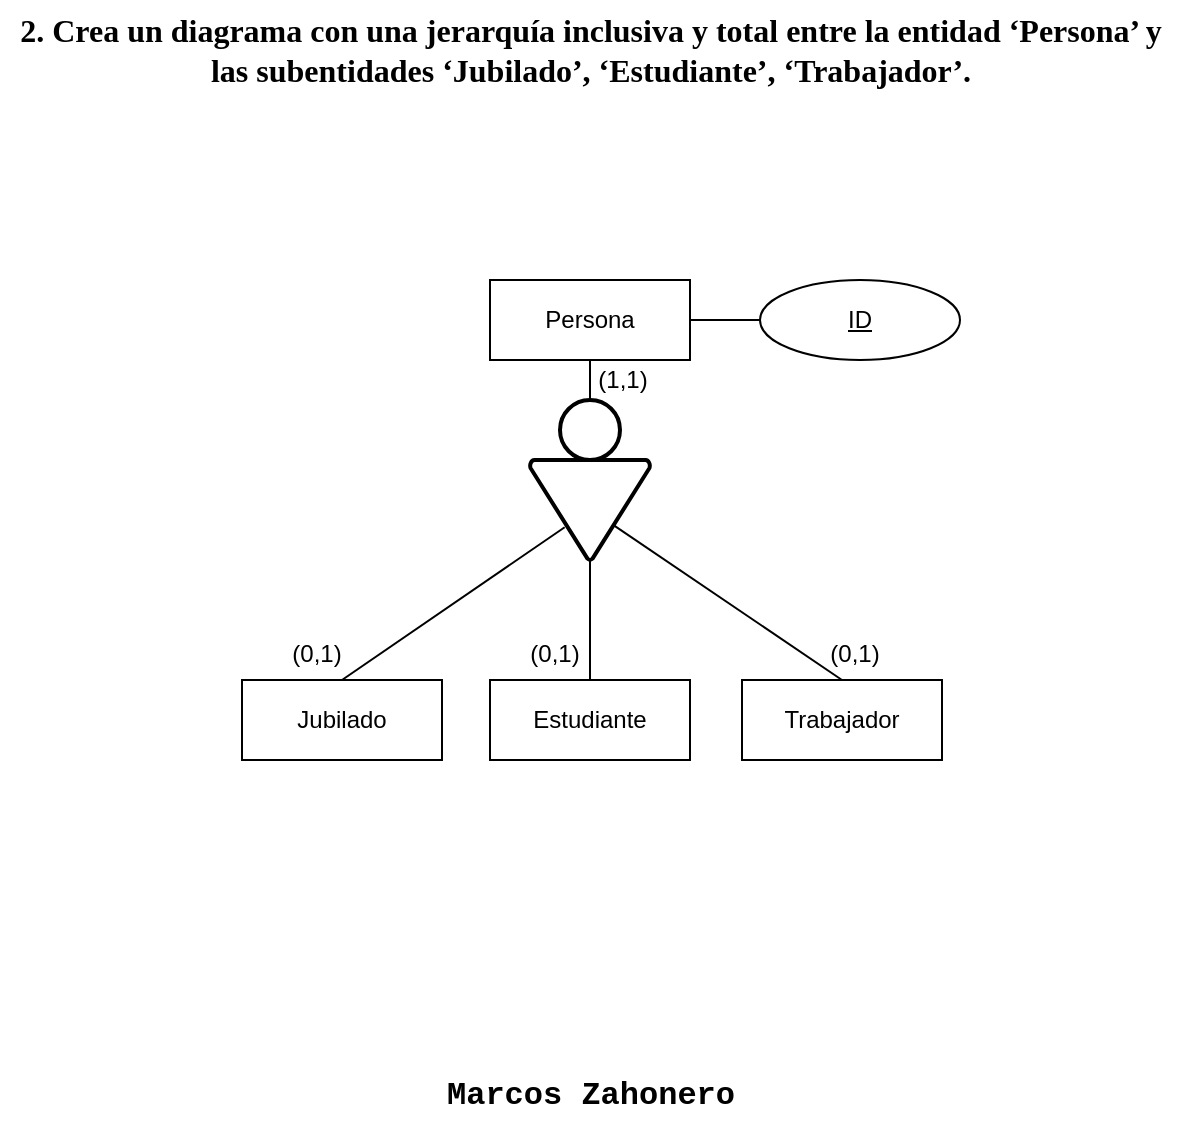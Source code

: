 <mxfile version="22.1.3" type="github" pages="8">
  <diagram name="Ejercicio 2" id="s6UP3YSVPayXmiM5UkvV">
    <mxGraphModel dx="1449" dy="758" grid="1" gridSize="10" guides="1" tooltips="1" connect="1" arrows="1" fold="1" page="1" pageScale="1" pageWidth="827" pageHeight="583" math="0" shadow="0">
      <root>
        <mxCell id="0" />
        <mxCell id="1" parent="0" />
        <mxCell id="-W6sRGnbbnQQ_3bXXXMR-1" value="&lt;font face=&quot;Courier New&quot; style=&quot;font-size: 16px;&quot;&gt;&lt;b&gt;Marcos Zahonero&lt;/b&gt;&lt;/font&gt;" style="text;html=1;align=center;verticalAlign=middle;resizable=0;points=[];autosize=1;strokeColor=none;fillColor=none;" parent="1" vertex="1">
          <mxGeometry x="329" y="553" width="170" height="30" as="geometry" />
        </mxCell>
        <mxCell id="oGPRaBB6svItABvemWCe-1" value="&lt;span style=&quot;font-size: 12pt; font-family: &amp;quot;Times New Roman&amp;quot;, serif; background-color: transparent; text-align: start;&quot;&gt;&lt;b&gt;2. Crea un diagrama con una jerarquía inclusiva y total entre la entidad ‘Persona’ y &lt;br&gt;las subentidades ‘Jubilado’, ‘Estudiante’, ‘Trabajador’.&lt;/b&gt;&lt;/span&gt;" style="text;html=1;align=center;verticalAlign=middle;resizable=0;points=[];autosize=1;strokeColor=none;fillColor=none;" parent="1" vertex="1">
          <mxGeometry x="119" y="20" width="590" height="50" as="geometry" />
        </mxCell>
        <mxCell id="oGPRaBB6svItABvemWCe-2" value="Persona" style="whiteSpace=wrap;html=1;align=center;" parent="1" vertex="1">
          <mxGeometry x="364" y="160" width="100" height="40" as="geometry" />
        </mxCell>
        <mxCell id="oGPRaBB6svItABvemWCe-3" value="Jubilado" style="whiteSpace=wrap;html=1;align=center;" parent="1" vertex="1">
          <mxGeometry x="240" y="360" width="100" height="40" as="geometry" />
        </mxCell>
        <mxCell id="oGPRaBB6svItABvemWCe-4" value="Estudiante" style="whiteSpace=wrap;html=1;align=center;" parent="1" vertex="1">
          <mxGeometry x="364" y="360" width="100" height="40" as="geometry" />
        </mxCell>
        <mxCell id="oGPRaBB6svItABvemWCe-5" value="Trabajador" style="whiteSpace=wrap;html=1;align=center;" parent="1" vertex="1">
          <mxGeometry x="490" y="360" width="100" height="40" as="geometry" />
        </mxCell>
        <mxCell id="oGPRaBB6svItABvemWCe-13" style="rounded=0;orthogonalLoop=1;jettySize=auto;html=1;entryX=0.5;entryY=0;entryDx=0;entryDy=0;endArrow=none;endFill=0;" parent="1" source="oGPRaBB6svItABvemWCe-6" target="oGPRaBB6svItABvemWCe-4" edge="1">
          <mxGeometry relative="1" as="geometry" />
        </mxCell>
        <mxCell id="oGPRaBB6svItABvemWCe-14" style="rounded=0;orthogonalLoop=1;jettySize=auto;html=1;entryX=0.5;entryY=0;entryDx=0;entryDy=0;endArrow=none;endFill=0;exitX=0.702;exitY=0.656;exitDx=0;exitDy=0;exitPerimeter=0;" parent="1" source="oGPRaBB6svItABvemWCe-6" target="oGPRaBB6svItABvemWCe-5" edge="1">
          <mxGeometry relative="1" as="geometry" />
        </mxCell>
        <mxCell id="oGPRaBB6svItABvemWCe-15" style="rounded=0;orthogonalLoop=1;jettySize=auto;html=1;entryX=0.5;entryY=0;entryDx=0;entryDy=0;endArrow=none;endFill=0;exitX=0.289;exitY=0.672;exitDx=0;exitDy=0;exitPerimeter=0;" parent="1" source="oGPRaBB6svItABvemWCe-6" target="oGPRaBB6svItABvemWCe-3" edge="1">
          <mxGeometry relative="1" as="geometry" />
        </mxCell>
        <mxCell id="oGPRaBB6svItABvemWCe-6" value="" style="strokeWidth=2;html=1;shape=mxgraph.flowchart.merge_or_storage;whiteSpace=wrap;" parent="1" vertex="1">
          <mxGeometry x="384" y="250" width="60" height="50" as="geometry" />
        </mxCell>
        <mxCell id="oGPRaBB6svItABvemWCe-7" value="" style="strokeWidth=2;html=1;shape=mxgraph.flowchart.start_1;whiteSpace=wrap;" parent="1" vertex="1">
          <mxGeometry x="399" y="220" width="30" height="30" as="geometry" />
        </mxCell>
        <mxCell id="oGPRaBB6svItABvemWCe-16" style="edgeStyle=orthogonalEdgeStyle;rounded=0;orthogonalLoop=1;jettySize=auto;html=1;entryX=0.5;entryY=0;entryDx=0;entryDy=0;entryPerimeter=0;endArrow=none;endFill=0;" parent="1" source="oGPRaBB6svItABvemWCe-2" target="oGPRaBB6svItABvemWCe-7" edge="1">
          <mxGeometry relative="1" as="geometry" />
        </mxCell>
        <mxCell id="oGPRaBB6svItABvemWCe-17" value="(1,1)" style="text;html=1;align=center;verticalAlign=middle;resizable=0;points=[];autosize=1;strokeColor=none;fillColor=none;" parent="1" vertex="1">
          <mxGeometry x="405" y="195" width="50" height="30" as="geometry" />
        </mxCell>
        <mxCell id="oGPRaBB6svItABvemWCe-18" value="(0,1)" style="text;html=1;align=center;verticalAlign=middle;resizable=0;points=[];autosize=1;strokeColor=none;fillColor=none;" parent="1" vertex="1">
          <mxGeometry x="252" y="332" width="50" height="30" as="geometry" />
        </mxCell>
        <mxCell id="oGPRaBB6svItABvemWCe-19" value="(0,1)" style="text;html=1;align=center;verticalAlign=middle;resizable=0;points=[];autosize=1;strokeColor=none;fillColor=none;" parent="1" vertex="1">
          <mxGeometry x="371" y="332" width="50" height="30" as="geometry" />
        </mxCell>
        <mxCell id="oGPRaBB6svItABvemWCe-20" value="(0,1)" style="text;html=1;align=center;verticalAlign=middle;resizable=0;points=[];autosize=1;strokeColor=none;fillColor=none;" parent="1" vertex="1">
          <mxGeometry x="521" y="332" width="50" height="30" as="geometry" />
        </mxCell>
        <mxCell id="tvB7pFs53PkLFyJIjhRY-1" style="edgeStyle=orthogonalEdgeStyle;rounded=0;orthogonalLoop=1;jettySize=auto;html=1;entryX=0;entryY=0.5;entryDx=0;entryDy=0;endArrow=none;endFill=0;" parent="1" target="tvB7pFs53PkLFyJIjhRY-2" edge="1">
          <mxGeometry relative="1" as="geometry">
            <mxPoint x="464" y="180" as="sourcePoint" />
          </mxGeometry>
        </mxCell>
        <mxCell id="tvB7pFs53PkLFyJIjhRY-2" value="ID" style="ellipse;whiteSpace=wrap;html=1;align=center;fontStyle=4;" parent="1" vertex="1">
          <mxGeometry x="499" y="160" width="100" height="40" as="geometry" />
        </mxCell>
      </root>
    </mxGraphModel>
  </diagram>
  <diagram id="bXWGF3gQvI8TQfe0GtxY" name="Ejercicio 3">
    <mxGraphModel dx="1449" dy="758" grid="1" gridSize="10" guides="1" tooltips="1" connect="1" arrows="1" fold="1" page="1" pageScale="1" pageWidth="827" pageHeight="583" math="0" shadow="0">
      <root>
        <mxCell id="0" />
        <mxCell id="1" parent="0" />
        <mxCell id="XWVDZJnuDHoiAh0nyCyD-1" value="&lt;font face=&quot;Courier New&quot; style=&quot;font-size: 16px;&quot;&gt;&lt;b&gt;Marcos Zahonero&lt;/b&gt;&lt;/font&gt;" style="text;html=1;align=center;verticalAlign=middle;resizable=0;points=[];autosize=1;strokeColor=none;fillColor=none;" parent="1" vertex="1">
          <mxGeometry x="329" y="553" width="170" height="30" as="geometry" />
        </mxCell>
        <mxCell id="rL4MP45fq7gJGLiSG1B5-1" value="&lt;span style=&quot;font-size: 12pt; font-family: &amp;quot;Times New Roman&amp;quot;, serif; background-color: transparent; text-align: start;&quot;&gt;&lt;b&gt;3. Crea un diagrama con la jerarquía en la que un ‘Documento’ solo puede &lt;br&gt;ser un ‘Libro’ o un ‘Articulo’, pero no ambos a la vez.&lt;/b&gt;&lt;/span&gt;" style="text;html=1;align=center;verticalAlign=middle;resizable=0;points=[];autosize=1;strokeColor=none;fillColor=none;" parent="1" vertex="1">
          <mxGeometry x="149" y="40" width="530" height="50" as="geometry" />
        </mxCell>
        <mxCell id="hf-dKzFFfRNftiv1_KCK-2" style="edgeStyle=orthogonalEdgeStyle;rounded=0;orthogonalLoop=1;jettySize=auto;html=1;entryX=0;entryY=0.5;entryDx=0;entryDy=0;endArrow=none;endFill=0;" parent="1" source="0QEdK8A443cv0kXwYEZq-2" target="hf-dKzFFfRNftiv1_KCK-1" edge="1">
          <mxGeometry relative="1" as="geometry" />
        </mxCell>
        <mxCell id="0QEdK8A443cv0kXwYEZq-2" value="Documento" style="whiteSpace=wrap;html=1;align=center;" parent="1" vertex="1">
          <mxGeometry x="364" y="151" width="100" height="40" as="geometry" />
        </mxCell>
        <mxCell id="0QEdK8A443cv0kXwYEZq-3" value="Libro" style="whiteSpace=wrap;html=1;align=center;" parent="1" vertex="1">
          <mxGeometry x="290" y="360" width="100" height="40" as="geometry" />
        </mxCell>
        <mxCell id="0QEdK8A443cv0kXwYEZq-8" style="rounded=0;orthogonalLoop=1;jettySize=auto;html=1;entryX=0.756;entryY=0.561;entryDx=0;entryDy=0;entryPerimeter=0;endArrow=none;endFill=0;" parent="1" source="0QEdK8A443cv0kXwYEZq-4" target="0QEdK8A443cv0kXwYEZq-5" edge="1">
          <mxGeometry relative="1" as="geometry">
            <mxPoint x="480" y="270" as="targetPoint" />
          </mxGeometry>
        </mxCell>
        <mxCell id="0QEdK8A443cv0kXwYEZq-4" value="Articulo" style="whiteSpace=wrap;html=1;align=center;" parent="1" vertex="1">
          <mxGeometry x="430" y="360" width="100" height="40" as="geometry" />
        </mxCell>
        <mxCell id="0QEdK8A443cv0kXwYEZq-5" value="" style="strokeWidth=2;html=1;shape=mxgraph.flowchart.merge_or_storage;whiteSpace=wrap;" parent="1" vertex="1">
          <mxGeometry x="384" y="250" width="60" height="50" as="geometry" />
        </mxCell>
        <mxCell id="0QEdK8A443cv0kXwYEZq-6" value="" style="strokeWidth=2;html=1;shape=mxgraph.flowchart.start_1;whiteSpace=wrap;" parent="1" vertex="1">
          <mxGeometry x="399" y="220" width="30" height="30" as="geometry" />
        </mxCell>
        <mxCell id="0QEdK8A443cv0kXwYEZq-7" style="edgeStyle=orthogonalEdgeStyle;rounded=0;orthogonalLoop=1;jettySize=auto;html=1;entryX=0.5;entryY=0;entryDx=0;entryDy=0;entryPerimeter=0;endArrow=none;endFill=0;" parent="1" source="0QEdK8A443cv0kXwYEZq-2" target="0QEdK8A443cv0kXwYEZq-6" edge="1">
          <mxGeometry relative="1" as="geometry" />
        </mxCell>
        <mxCell id="0QEdK8A443cv0kXwYEZq-9" style="rounded=0;orthogonalLoop=1;jettySize=auto;html=1;entryX=0.233;entryY=0.532;entryDx=0;entryDy=0;entryPerimeter=0;endArrow=none;endFill=0;" parent="1" source="0QEdK8A443cv0kXwYEZq-3" target="0QEdK8A443cv0kXwYEZq-5" edge="1">
          <mxGeometry relative="1" as="geometry" />
        </mxCell>
        <mxCell id="0QEdK8A443cv0kXwYEZq-10" value="(1,1)" style="text;html=1;align=center;verticalAlign=middle;resizable=0;points=[];autosize=1;strokeColor=none;fillColor=none;" parent="1" vertex="1">
          <mxGeometry x="405" y="188" width="50" height="30" as="geometry" />
        </mxCell>
        <mxCell id="0QEdK8A443cv0kXwYEZq-11" value="(0,1)" style="text;html=1;align=center;verticalAlign=middle;resizable=0;points=[];autosize=1;strokeColor=none;fillColor=none;" parent="1" vertex="1">
          <mxGeometry x="457" y="330" width="50" height="30" as="geometry" />
        </mxCell>
        <mxCell id="0QEdK8A443cv0kXwYEZq-12" value="(0,1)" style="text;html=1;align=center;verticalAlign=middle;resizable=0;points=[];autosize=1;strokeColor=none;fillColor=none;" parent="1" vertex="1">
          <mxGeometry x="314" y="330" width="50" height="30" as="geometry" />
        </mxCell>
        <mxCell id="0QEdK8A443cv0kXwYEZq-13" value="&lt;b&gt;&lt;font face=&quot;Garamond&quot; style=&quot;font-size: 15px;&quot;&gt;Inclusiva y total&lt;/font&gt;&lt;/b&gt;" style="text;html=1;align=center;verticalAlign=middle;resizable=0;points=[];autosize=1;strokeColor=none;fillColor=none;" parent="1" vertex="1">
          <mxGeometry x="349" y="109" width="130" height="30" as="geometry" />
        </mxCell>
        <mxCell id="hf-dKzFFfRNftiv1_KCK-1" value="ID" style="ellipse;whiteSpace=wrap;html=1;align=center;fontStyle=4;" parent="1" vertex="1">
          <mxGeometry x="499" y="151" width="100" height="40" as="geometry" />
        </mxCell>
      </root>
    </mxGraphModel>
  </diagram>
  <diagram name="Ejercicio 4" id="N7XCAI3fObROB7bnRkU3">
    <mxGraphModel dx="999" dy="523" grid="1" gridSize="10" guides="1" tooltips="1" connect="1" arrows="1" fold="1" page="1" pageScale="1" pageWidth="827" pageHeight="583" math="0" shadow="0">
      <root>
        <mxCell id="emVUb7xYAfuHqp8Xjb3y-0" />
        <mxCell id="emVUb7xYAfuHqp8Xjb3y-1" parent="emVUb7xYAfuHqp8Xjb3y-0" />
        <mxCell id="emVUb7xYAfuHqp8Xjb3y-2" value="&lt;font face=&quot;Courier New&quot; style=&quot;font-size: 16px;&quot;&gt;&lt;b&gt;Marcos Zahonero&lt;/b&gt;&lt;/font&gt;" style="text;html=1;align=center;verticalAlign=middle;resizable=0;points=[];autosize=1;strokeColor=none;fillColor=none;" parent="emVUb7xYAfuHqp8Xjb3y-1" vertex="1">
          <mxGeometry x="328" y="553" width="170" height="30" as="geometry" />
        </mxCell>
        <mxCell id="N6TR1CpW6QwhwgCgo-Bb-0" value="&lt;b&gt;&lt;span style=&quot;font-size: 12pt; font-family: &amp;quot;Times New Roman&amp;quot;, serif; background-color: transparent; text-align: start;&quot;&gt;4. Crea un diagrama con la jerarquía en el que una persona siempre sea al menos ‘Docente’, &lt;br&gt;‘Tecnico’,&amp;nbsp;&lt;/span&gt;&lt;span style=&quot;font-size: 12pt; font-family: &amp;quot;Times New Roman&amp;quot;, serif; background-color: transparent; text-align: start;&quot;&gt;‘Alumno’, ‘Delegado’. Una persona puede ser a la vez ‘Docente’ y ‘Técnico’.&lt;/span&gt;&lt;/b&gt;" style="text;html=1;align=center;verticalAlign=middle;resizable=0;points=[];autosize=1;strokeColor=none;fillColor=none;" parent="emVUb7xYAfuHqp8Xjb3y-1" vertex="1">
          <mxGeometry x="88" y="20" width="650" height="50" as="geometry" />
        </mxCell>
        <mxCell id="nPDMtaXRiSsxxjctiJ1e-0" value="Persona" style="whiteSpace=wrap;html=1;align=center;" parent="emVUb7xYAfuHqp8Xjb3y-1" vertex="1">
          <mxGeometry x="363" y="151" width="100" height="40" as="geometry" />
        </mxCell>
        <mxCell id="ZL9TXFaeZYm1D0-dZ0G9-0" style="edgeStyle=orthogonalEdgeStyle;rounded=0;orthogonalLoop=1;jettySize=auto;html=1;entryX=0;entryY=0.5;entryDx=0;entryDy=0;endArrow=none;endFill=0;" parent="emVUb7xYAfuHqp8Xjb3y-1" target="ZL9TXFaeZYm1D0-dZ0G9-1" edge="1">
          <mxGeometry relative="1" as="geometry">
            <mxPoint x="464" y="171" as="sourcePoint" />
          </mxGeometry>
        </mxCell>
        <mxCell id="ZL9TXFaeZYm1D0-dZ0G9-1" value="ID" style="ellipse;whiteSpace=wrap;html=1;align=center;fontStyle=4;" parent="emVUb7xYAfuHqp8Xjb3y-1" vertex="1">
          <mxGeometry x="499" y="151" width="100" height="40" as="geometry" />
        </mxCell>
        <mxCell id="ZL9TXFaeZYm1D0-dZ0G9-2" value="Docente" style="ellipse;whiteSpace=wrap;html=1;align=center;" parent="emVUb7xYAfuHqp8Xjb3y-1" vertex="1">
          <mxGeometry x="193" y="360" width="100" height="40" as="geometry" />
        </mxCell>
        <mxCell id="ZL9TXFaeZYm1D0-dZ0G9-5" value="Tecnico" style="ellipse;whiteSpace=wrap;html=1;align=center;" parent="emVUb7xYAfuHqp8Xjb3y-1" vertex="1">
          <mxGeometry x="307" y="360" width="100" height="40" as="geometry" />
        </mxCell>
        <mxCell id="ZL9TXFaeZYm1D0-dZ0G9-6" value="Alumno" style="ellipse;whiteSpace=wrap;html=1;align=center;" parent="emVUb7xYAfuHqp8Xjb3y-1" vertex="1">
          <mxGeometry x="423" y="360" width="100" height="40" as="geometry" />
        </mxCell>
        <mxCell id="ZL9TXFaeZYm1D0-dZ0G9-7" value="Delegado" style="ellipse;whiteSpace=wrap;html=1;align=center;" parent="emVUb7xYAfuHqp8Xjb3y-1" vertex="1">
          <mxGeometry x="533" y="360" width="100" height="40" as="geometry" />
        </mxCell>
        <mxCell id="L7OvJp9IUp482FV-TCwV-0" value="" style="strokeWidth=2;html=1;shape=mxgraph.flowchart.merge_or_storage;whiteSpace=wrap;" vertex="1" parent="emVUb7xYAfuHqp8Xjb3y-1">
          <mxGeometry x="378" y="252" width="70" height="40" as="geometry" />
        </mxCell>
        <mxCell id="L7OvJp9IUp482FV-TCwV-1" style="edgeStyle=orthogonalEdgeStyle;rounded=0;orthogonalLoop=1;jettySize=auto;html=1;entryX=0.5;entryY=0;entryDx=0;entryDy=0;entryPerimeter=0;" edge="1" parent="emVUb7xYAfuHqp8Xjb3y-1" source="nPDMtaXRiSsxxjctiJ1e-0" target="L7OvJp9IUp482FV-TCwV-0">
          <mxGeometry relative="1" as="geometry" />
        </mxCell>
        <mxCell id="L7OvJp9IUp482FV-TCwV-2" style="rounded=0;orthogonalLoop=1;jettySize=auto;html=1;entryX=0.602;entryY=0.806;entryDx=0;entryDy=0;entryPerimeter=0;endArrow=none;endFill=0;" edge="1" parent="emVUb7xYAfuHqp8Xjb3y-1" source="ZL9TXFaeZYm1D0-dZ0G9-6" target="L7OvJp9IUp482FV-TCwV-0">
          <mxGeometry relative="1" as="geometry" />
        </mxCell>
        <mxCell id="L7OvJp9IUp482FV-TCwV-3" style="rounded=0;orthogonalLoop=1;jettySize=auto;html=1;entryX=0.827;entryY=0.403;entryDx=0;entryDy=0;entryPerimeter=0;endArrow=none;endFill=0;" edge="1" parent="emVUb7xYAfuHqp8Xjb3y-1" source="ZL9TXFaeZYm1D0-dZ0G9-7" target="L7OvJp9IUp482FV-TCwV-0">
          <mxGeometry relative="1" as="geometry" />
        </mxCell>
        <mxCell id="L7OvJp9IUp482FV-TCwV-4" style="rounded=0;orthogonalLoop=1;jettySize=auto;html=1;entryX=0.283;entryY=0.645;entryDx=0;entryDy=0;entryPerimeter=0;endArrow=none;endFill=0;" edge="1" parent="emVUb7xYAfuHqp8Xjb3y-1" source="ZL9TXFaeZYm1D0-dZ0G9-5" target="L7OvJp9IUp482FV-TCwV-0">
          <mxGeometry relative="1" as="geometry" />
        </mxCell>
        <mxCell id="L7OvJp9IUp482FV-TCwV-5" style="rounded=0;orthogonalLoop=1;jettySize=auto;html=1;entryX=0.151;entryY=0.375;entryDx=0;entryDy=0;entryPerimeter=0;endArrow=none;endFill=0;" edge="1" parent="emVUb7xYAfuHqp8Xjb3y-1" source="ZL9TXFaeZYm1D0-dZ0G9-2" target="L7OvJp9IUp482FV-TCwV-0">
          <mxGeometry relative="1" as="geometry" />
        </mxCell>
        <mxCell id="L7OvJp9IUp482FV-TCwV-6" value="" style="shape=requiredInterface;html=1;verticalLabelPosition=bottom;sketch=0;rotation=70;" vertex="1" parent="emVUb7xYAfuHqp8Xjb3y-1">
          <mxGeometry x="455" y="269.18" width="17.67" height="100" as="geometry" />
        </mxCell>
        <mxCell id="L7OvJp9IUp482FV-TCwV-7" value="(1,1)" style="text;html=1;align=center;verticalAlign=middle;resizable=0;points=[];autosize=1;strokeColor=none;fillColor=none;" vertex="1" parent="emVUb7xYAfuHqp8Xjb3y-1">
          <mxGeometry x="405" y="198" width="50" height="30" as="geometry" />
        </mxCell>
        <mxCell id="L7OvJp9IUp482FV-TCwV-8" value="(0,1)" style="text;html=1;align=center;verticalAlign=middle;resizable=0;points=[];autosize=1;strokeColor=none;fillColor=none;" vertex="1" parent="emVUb7xYAfuHqp8Xjb3y-1">
          <mxGeometry x="547" y="332" width="50" height="30" as="geometry" />
        </mxCell>
        <mxCell id="L7OvJp9IUp482FV-TCwV-9" value="(0,1)" style="text;html=1;align=center;verticalAlign=middle;resizable=0;points=[];autosize=1;strokeColor=none;fillColor=none;" vertex="1" parent="emVUb7xYAfuHqp8Xjb3y-1">
          <mxGeometry x="448" y="332" width="50" height="30" as="geometry" />
        </mxCell>
        <mxCell id="L7OvJp9IUp482FV-TCwV-10" value="(0,1)" style="text;html=1;align=center;verticalAlign=middle;resizable=0;points=[];autosize=1;strokeColor=none;fillColor=none;" vertex="1" parent="emVUb7xYAfuHqp8Xjb3y-1">
          <mxGeometry x="325.67" y="334" width="50" height="30" as="geometry" />
        </mxCell>
        <mxCell id="L7OvJp9IUp482FV-TCwV-11" value="(0,1)" style="text;html=1;align=center;verticalAlign=middle;resizable=0;points=[];autosize=1;strokeColor=none;fillColor=none;" vertex="1" parent="emVUb7xYAfuHqp8Xjb3y-1">
          <mxGeometry x="230" y="334" width="50" height="30" as="geometry" />
        </mxCell>
      </root>
    </mxGraphModel>
  </diagram>
  <diagram name="Ejercicio 5" id="7tQu3U58EtfLByiPfnBh">
    <mxGraphModel dx="1449" dy="758" grid="1" gridSize="10" guides="1" tooltips="1" connect="1" arrows="1" fold="1" page="1" pageScale="1" pageWidth="1169" pageHeight="827" math="0" shadow="0">
      <root>
        <mxCell id="a_R9b0GTvAho48e8AoWs-0" />
        <mxCell id="a_R9b0GTvAho48e8AoWs-1" parent="a_R9b0GTvAho48e8AoWs-0" />
        <mxCell id="a_R9b0GTvAho48e8AoWs-2" value="&lt;font face=&quot;Courier New&quot; style=&quot;font-size: 16px;&quot;&gt;&lt;b&gt;Marcos Zahonero&lt;/b&gt;&lt;/font&gt;" style="text;html=1;align=center;verticalAlign=middle;resizable=0;points=[];autosize=1;strokeColor=none;fillColor=none;" parent="a_R9b0GTvAho48e8AoWs-1" vertex="1">
          <mxGeometry x="500" y="797" width="170" height="30" as="geometry" />
        </mxCell>
        <mxCell id="5OiWD-b1GF4QYblNqdrk-0" value="&lt;div style=&quot;text-align: center;&quot;&gt;&lt;b style=&quot;background-color: initial;&quot;&gt;&lt;font style=&quot;background-color: initial;&quot; color=&quot;#262626&quot;&gt;&lt;font face=&quot;Times New Roman, serif&quot;&gt;&lt;font style=&quot;font-size: 12pt&quot;&gt;5. El Ayuntamiento quiere una BD de las personas de la ciudad. Estas se subdividen en  trabajadores, estudiantes y parados. De los trabajadores&lt;/font&gt;&lt;/font&gt;&lt;/font&gt;&lt;/b&gt;&lt;/div&gt;&lt;b&gt;&lt;div style=&quot;text-align: center;&quot;&gt;&lt;b style=&quot;background-color: initial;&quot;&gt;&lt;font style=&quot;background-color: initial;&quot; color=&quot;#262626&quot;&gt;&lt;font face=&quot;Times New Roman, serif&quot;&gt;&lt;font style=&quot;font-size: 12pt&quot;&gt;queremos conocer el número de la Seguridad Social, la&lt;span style=&quot;white-space-collapse: preserve;&quot;&gt;&amp;nbsp;&lt;/span&gt;empresa y el salario. De los estudiantes, el número de matrícula y el centro educativo.&lt;/font&gt;&lt;/font&gt;&lt;/font&gt;&lt;/b&gt;&lt;/div&gt;&lt;font style=&quot;background-color: initial;&quot; color=&quot;#262626&quot;&gt;&lt;div style=&quot;text-align: center;&quot;&gt;&lt;b style=&quot;background-color: initial; color: rgb(0, 0, 0);&quot;&gt;&lt;font style=&quot;background-color: initial;&quot; color=&quot;#262626&quot;&gt;&lt;font face=&quot;Times New Roman, serif&quot;&gt;&lt;font style=&quot;font-size: 12pt&quot;&gt;De los parados la fecha desde que está parado.&amp;nbsp;&lt;/font&gt;&lt;/font&gt;&lt;/font&gt;&lt;span style=&quot;background-color: rgb(255, 255, 255); font-size: 12pt; font-family: &amp;quot;Times New Roman&amp;quot;, serif; color: rgb(38, 38, 38);&quot;&gt;Crea&amp;nbsp;&lt;/span&gt;&lt;span style=&quot;background-color: rgb(255, 255, 255); font-size: 12pt; font-family: &amp;quot;Times New Roman&amp;quot;, serif; color: rgb(38, 38, 38);&quot;&gt;un diagrama con la relación jerárquica. Indica el tipo de jerarquía&amp;nbsp;&lt;/span&gt;&lt;span style=&quot;background-color: rgb(255, 255, 255); font-size: 12pt; font-family: &amp;quot;Times New Roman&amp;quot;, serif; color: rgb(38, 38, 38);&quot;&gt;que utilizarias para&lt;/span&gt;&lt;/b&gt;&lt;/div&gt;&lt;/font&gt;&lt;span style=&quot;background-color: rgb(255, 255, 255); font-size: 12pt; font-family: &amp;quot;Times New Roman&amp;quot;, serif; color: rgb(38, 38, 38);&quot;&gt;&lt;div style=&quot;text-align: center;&quot;&gt;&lt;b style=&quot;background-color: initial; color: rgb(0, 0, 0); font-family: Helvetica; font-size: 12px;&quot;&gt;&lt;span style=&quot;font-size: 12pt; font-family: &amp;quot;Times New Roman&amp;quot;, serif; color: rgb(38, 38, 38);&quot;&gt;representarla y justifica tu respuesta.&lt;/span&gt;&lt;/b&gt;&lt;/div&gt;&lt;/span&gt;&lt;/b&gt;" style="text;html=1;align=left;verticalAlign=middle;resizable=0;points=[];autosize=1;strokeColor=none;fillColor=none;" vertex="1" parent="a_R9b0GTvAho48e8AoWs-1">
          <mxGeometry x="85" y="10" width="1000" height="90" as="geometry" />
        </mxCell>
        <mxCell id="5OiWD-b1GF4QYblNqdrk-2" value="Personas" style="whiteSpace=wrap;html=1;align=center;" vertex="1" parent="a_R9b0GTvAho48e8AoWs-1">
          <mxGeometry x="535" y="160" width="100" height="40" as="geometry" />
        </mxCell>
        <mxCell id="GaCLqD0-mgUDrDe9PJYd-12" style="rounded=0;orthogonalLoop=1;jettySize=auto;html=1;exitX=0;exitY=1;exitDx=0;exitDy=0;entryX=1;entryY=0;entryDx=0;entryDy=0;endArrow=none;endFill=0;" edge="1" parent="a_R9b0GTvAho48e8AoWs-1" source="5OiWD-b1GF4QYblNqdrk-3" target="GaCLqD0-mgUDrDe9PJYd-11">
          <mxGeometry relative="1" as="geometry" />
        </mxCell>
        <mxCell id="GaCLqD0-mgUDrDe9PJYd-13" style="rounded=0;orthogonalLoop=1;jettySize=auto;html=1;exitX=0;exitY=0.5;exitDx=0;exitDy=0;entryX=1;entryY=0.5;entryDx=0;entryDy=0;endArrow=none;endFill=0;" edge="1" parent="a_R9b0GTvAho48e8AoWs-1" source="5OiWD-b1GF4QYblNqdrk-3" target="GaCLqD0-mgUDrDe9PJYd-10">
          <mxGeometry relative="1" as="geometry" />
        </mxCell>
        <mxCell id="GaCLqD0-mgUDrDe9PJYd-14" style="rounded=0;orthogonalLoop=1;jettySize=auto;html=1;exitX=0;exitY=0;exitDx=0;exitDy=0;entryX=1;entryY=1;entryDx=0;entryDy=0;endArrow=none;endFill=0;" edge="1" parent="a_R9b0GTvAho48e8AoWs-1" source="5OiWD-b1GF4QYblNqdrk-3" target="GaCLqD0-mgUDrDe9PJYd-9">
          <mxGeometry relative="1" as="geometry" />
        </mxCell>
        <mxCell id="5OiWD-b1GF4QYblNqdrk-3" value="Trabajadores" style="ellipse;whiteSpace=wrap;html=1;align=center;" vertex="1" parent="a_R9b0GTvAho48e8AoWs-1">
          <mxGeometry x="420" y="374" width="100" height="40" as="geometry" />
        </mxCell>
        <mxCell id="GaCLqD0-mgUDrDe9PJYd-0" style="edgeStyle=orthogonalEdgeStyle;rounded=0;orthogonalLoop=1;jettySize=auto;html=1;entryX=0;entryY=0.5;entryDx=0;entryDy=0;endArrow=none;endFill=0;" edge="1" parent="a_R9b0GTvAho48e8AoWs-1" target="GaCLqD0-mgUDrDe9PJYd-1">
          <mxGeometry relative="1" as="geometry">
            <mxPoint x="635" y="180" as="sourcePoint" />
          </mxGeometry>
        </mxCell>
        <mxCell id="GaCLqD0-mgUDrDe9PJYd-1" value="ID" style="ellipse;whiteSpace=wrap;html=1;align=center;fontStyle=4;" vertex="1" parent="a_R9b0GTvAho48e8AoWs-1">
          <mxGeometry x="670" y="160" width="100" height="40" as="geometry" />
        </mxCell>
        <mxCell id="GaCLqD0-mgUDrDe9PJYd-2" value="Estudiantes" style="ellipse;whiteSpace=wrap;html=1;align=center;" vertex="1" parent="a_R9b0GTvAho48e8AoWs-1">
          <mxGeometry x="650" y="374" width="100" height="40" as="geometry" />
        </mxCell>
        <mxCell id="GaCLqD0-mgUDrDe9PJYd-3" value="Parados" style="ellipse;whiteSpace=wrap;html=1;align=center;" vertex="1" parent="a_R9b0GTvAho48e8AoWs-1">
          <mxGeometry x="535" y="390" width="100" height="40" as="geometry" />
        </mxCell>
        <mxCell id="GaCLqD0-mgUDrDe9PJYd-4" value="" style="strokeWidth=2;html=1;shape=mxgraph.flowchart.merge_or_storage;whiteSpace=wrap;" vertex="1" parent="a_R9b0GTvAho48e8AoWs-1">
          <mxGeometry x="547" y="260" width="75" height="46" as="geometry" />
        </mxCell>
        <mxCell id="GaCLqD0-mgUDrDe9PJYd-5" style="edgeStyle=orthogonalEdgeStyle;rounded=0;orthogonalLoop=1;jettySize=auto;html=1;entryX=0.5;entryY=0;entryDx=0;entryDy=0;entryPerimeter=0;" edge="1" parent="a_R9b0GTvAho48e8AoWs-1" source="5OiWD-b1GF4QYblNqdrk-2" target="GaCLqD0-mgUDrDe9PJYd-4">
          <mxGeometry relative="1" as="geometry" />
        </mxCell>
        <mxCell id="GaCLqD0-mgUDrDe9PJYd-6" style="rounded=0;orthogonalLoop=1;jettySize=auto;html=1;entryX=0.178;entryY=0.464;entryDx=0;entryDy=0;entryPerimeter=0;endArrow=none;endFill=0;" edge="1" parent="a_R9b0GTvAho48e8AoWs-1" source="5OiWD-b1GF4QYblNqdrk-3" target="GaCLqD0-mgUDrDe9PJYd-4">
          <mxGeometry relative="1" as="geometry" />
        </mxCell>
        <mxCell id="GaCLqD0-mgUDrDe9PJYd-7" style="rounded=0;orthogonalLoop=1;jettySize=auto;html=1;entryX=0.5;entryY=1;entryDx=0;entryDy=0;entryPerimeter=0;endArrow=none;endFill=0;" edge="1" parent="a_R9b0GTvAho48e8AoWs-1" source="GaCLqD0-mgUDrDe9PJYd-3" target="GaCLqD0-mgUDrDe9PJYd-4">
          <mxGeometry relative="1" as="geometry" />
        </mxCell>
        <mxCell id="GaCLqD0-mgUDrDe9PJYd-8" style="rounded=0;orthogonalLoop=1;jettySize=auto;html=1;entryX=0.796;entryY=0.479;entryDx=0;entryDy=0;entryPerimeter=0;endArrow=none;endFill=0;" edge="1" parent="a_R9b0GTvAho48e8AoWs-1" source="GaCLqD0-mgUDrDe9PJYd-2" target="GaCLqD0-mgUDrDe9PJYd-4">
          <mxGeometry relative="1" as="geometry" />
        </mxCell>
        <mxCell id="GaCLqD0-mgUDrDe9PJYd-9" value="Número Seguridad &lt;br&gt;Social" style="ellipse;whiteSpace=wrap;html=1;align=center;" vertex="1" parent="a_R9b0GTvAho48e8AoWs-1">
          <mxGeometry x="320" y="320" width="100" height="50" as="geometry" />
        </mxCell>
        <mxCell id="GaCLqD0-mgUDrDe9PJYd-10" value="Empresa" style="ellipse;whiteSpace=wrap;html=1;align=center;" vertex="1" parent="a_R9b0GTvAho48e8AoWs-1">
          <mxGeometry x="270" y="380" width="100" height="40" as="geometry" />
        </mxCell>
        <mxCell id="GaCLqD0-mgUDrDe9PJYd-11" value="Salario" style="ellipse;whiteSpace=wrap;html=1;align=center;" vertex="1" parent="a_R9b0GTvAho48e8AoWs-1">
          <mxGeometry x="320" y="430" width="100" height="40" as="geometry" />
        </mxCell>
        <mxCell id="GaCLqD0-mgUDrDe9PJYd-15" value="Número &lt;br&gt;matrícula" style="ellipse;whiteSpace=wrap;html=1;align=center;" vertex="1" parent="a_R9b0GTvAho48e8AoWs-1">
          <mxGeometry x="710" y="450" width="100" height="40" as="geometry" />
        </mxCell>
        <mxCell id="GaCLqD0-mgUDrDe9PJYd-16" value="Centro &lt;br&gt;educativo" style="ellipse;whiteSpace=wrap;html=1;align=center;" vertex="1" parent="a_R9b0GTvAho48e8AoWs-1">
          <mxGeometry x="790" y="400" width="100" height="40" as="geometry" />
        </mxCell>
        <mxCell id="csNPFc0lOdpheE8u7Ik2-0" value="" style="shape=requiredInterface;html=1;verticalLabelPosition=bottom;sketch=0;rotation=105;" vertex="1" parent="a_R9b0GTvAho48e8AoWs-1">
          <mxGeometry x="544.31" y="286.07" width="33" height="90" as="geometry" />
        </mxCell>
        <mxCell id="csNPFc0lOdpheE8u7Ik2-1" style="rounded=0;orthogonalLoop=1;jettySize=auto;html=1;entryX=0.5;entryY=1;entryDx=0;entryDy=0;endArrow=none;endFill=0;" edge="1" parent="a_R9b0GTvAho48e8AoWs-1" source="GaCLqD0-mgUDrDe9PJYd-15" target="GaCLqD0-mgUDrDe9PJYd-2">
          <mxGeometry relative="1" as="geometry">
            <mxPoint x="828.6" y="450.0" as="targetPoint" />
          </mxGeometry>
        </mxCell>
        <mxCell id="csNPFc0lOdpheE8u7Ik2-2" style="rounded=0;orthogonalLoop=1;jettySize=auto;html=1;entryX=1;entryY=0.5;entryDx=0;entryDy=0;endArrow=none;endFill=0;" edge="1" parent="a_R9b0GTvAho48e8AoWs-1" source="GaCLqD0-mgUDrDe9PJYd-16" target="GaCLqD0-mgUDrDe9PJYd-2">
          <mxGeometry relative="1" as="geometry">
            <mxPoint x="790" y="359.96" as="targetPoint" />
          </mxGeometry>
        </mxCell>
        <mxCell id="csNPFc0lOdpheE8u7Ik2-4" style="edgeStyle=orthogonalEdgeStyle;rounded=0;orthogonalLoop=1;jettySize=auto;html=1;entryX=0.5;entryY=1;entryDx=0;entryDy=0;endArrow=none;endFill=0;" edge="1" parent="a_R9b0GTvAho48e8AoWs-1" source="csNPFc0lOdpheE8u7Ik2-3" target="GaCLqD0-mgUDrDe9PJYd-3">
          <mxGeometry relative="1" as="geometry" />
        </mxCell>
        <mxCell id="csNPFc0lOdpheE8u7Ik2-3" value="Fecha desde que&lt;br&gt;está parado" style="ellipse;whiteSpace=wrap;html=1;align=center;" vertex="1" parent="a_R9b0GTvAho48e8AoWs-1">
          <mxGeometry x="532.5" y="470" width="105" height="50" as="geometry" />
        </mxCell>
        <mxCell id="csNPFc0lOdpheE8u7Ik2-5" value="(1,1)" style="text;html=1;align=center;verticalAlign=middle;resizable=0;points=[];autosize=1;strokeColor=none;fillColor=none;" vertex="1" parent="a_R9b0GTvAho48e8AoWs-1">
          <mxGeometry x="577.31" y="220" width="50" height="30" as="geometry" />
        </mxCell>
        <mxCell id="csNPFc0lOdpheE8u7Ik2-6" value="(0,1)" style="text;html=1;align=center;verticalAlign=middle;resizable=0;points=[];autosize=1;strokeColor=none;fillColor=none;" vertex="1" parent="a_R9b0GTvAho48e8AoWs-1">
          <mxGeometry x="671" y="347" width="50" height="30" as="geometry" />
        </mxCell>
        <mxCell id="csNPFc0lOdpheE8u7Ik2-7" value="(0,1)" style="text;html=1;align=center;verticalAlign=middle;resizable=0;points=[];autosize=1;strokeColor=none;fillColor=none;" vertex="1" parent="a_R9b0GTvAho48e8AoWs-1">
          <mxGeometry x="574.31" y="364" width="50" height="30" as="geometry" />
        </mxCell>
        <mxCell id="csNPFc0lOdpheE8u7Ik2-8" value="(0,1)" style="text;html=1;align=center;verticalAlign=middle;resizable=0;points=[];autosize=1;strokeColor=none;fillColor=none;" vertex="1" parent="a_R9b0GTvAho48e8AoWs-1">
          <mxGeometry x="447" y="348.07" width="50" height="30" as="geometry" />
        </mxCell>
        <mxCell id="csNPFc0lOdpheE8u7Ik2-9" value="&lt;p style=&quot;line-height: 160%;&quot;&gt;En mi caso he utilizado &lt;b&gt;exclusiva y parcial&lt;/b&gt; porque puedes llegar a ser &lt;u&gt;trabajador&lt;/u&gt;, &lt;u&gt;parado&lt;/u&gt;, &lt;u&gt;estudiante&lt;/u&gt; y muchas más cosas como por ejemplo &lt;u&gt;jubilado&lt;/u&gt;,&lt;br&gt;como se puede deducir no puedes ser &lt;u&gt;trabajador&lt;/u&gt; y estar &lt;u&gt;parado&lt;/u&gt; al mismo tiempo, es por eso que es &lt;b&gt;exclusiva &lt;/b&gt;para denegar que alguien sea&lt;br&gt;un &lt;u&gt;trabajador&lt;/u&gt; y un &lt;u&gt;parado&lt;/u&gt; a la vez, en cambio puedes &lt;u&gt;trabajar&lt;/u&gt; y ser un &lt;u&gt;estudiante&lt;/u&gt; o cualquier otra combinación con incluso otras entidades&lt;br&gt;que no están añadidas aquí.&lt;/p&gt;" style="text;html=1;align=center;verticalAlign=middle;resizable=0;points=[];autosize=1;strokeColor=default;fillColor=none;rounded=0;glass=0;labelBorderColor=none;labelBackgroundColor=default;" vertex="1" parent="a_R9b0GTvAho48e8AoWs-1">
          <mxGeometry x="170" y="590" width="830" height="110" as="geometry" />
        </mxCell>
        <mxCell id="csNPFc0lOdpheE8u7Ik2-10" value="&lt;b&gt;&lt;font style=&quot;font-size: 13px;&quot;&gt;Parcial con parte exclusiva&lt;/font&gt;&lt;/b&gt;" style="text;html=1;align=center;verticalAlign=middle;resizable=0;points=[];autosize=1;strokeColor=none;fillColor=none;" vertex="1" parent="a_R9b0GTvAho48e8AoWs-1">
          <mxGeometry x="491" y="128" width="190" height="30" as="geometry" />
        </mxCell>
      </root>
    </mxGraphModel>
  </diagram>
  <diagram name="Ejercicio 6" id="68oRxoqA9hb6sxomcYJI">
    <mxGraphModel dx="1449" dy="758" grid="1" gridSize="10" guides="1" tooltips="1" connect="1" arrows="1" fold="1" page="1" pageScale="1" pageWidth="1169" pageHeight="827" math="0" shadow="0">
      <root>
        <mxCell id="rTrqL4ixCt3RJRfFR4qe-0" />
        <mxCell id="rTrqL4ixCt3RJRfFR4qe-1" parent="rTrqL4ixCt3RJRfFR4qe-0" />
        <mxCell id="rTrqL4ixCt3RJRfFR4qe-2" value="&lt;font face=&quot;Courier New&quot; style=&quot;font-size: 16px;&quot;&gt;&lt;b&gt;Marcos Zahonero&lt;/b&gt;&lt;/font&gt;" style="text;html=1;align=center;verticalAlign=middle;resizable=0;points=[];autosize=1;strokeColor=none;fillColor=none;" parent="rTrqL4ixCt3RJRfFR4qe-1" vertex="1">
          <mxGeometry x="500" y="788" width="170" height="30" as="geometry" />
        </mxCell>
        <mxCell id="gAAIT7lxA4wCjq7f0CYn-0" value="&lt;div style=&quot;font-size: 13px;&quot;&gt;&lt;b&gt;&lt;font style=&quot;font-size: 13px;&quot;&gt;6. Se desea informatizar la gestión de una biblioteca, los libros se clasifican según su formato: papel o digital.&amp;nbsp;&lt;/font&gt;&lt;/b&gt;&lt;/div&gt;&lt;div style=&quot;font-size: 13px;&quot;&gt;&lt;span style=&quot;background-color: initial;&quot;&gt;&lt;b&gt;&lt;font style=&quot;font-size: 13px;&quot;&gt;&amp;nbsp;- Del libro se quiere conocer el título y el isbn.&amp;nbsp;&lt;/font&gt;&lt;/b&gt;&lt;/span&gt;&lt;/div&gt;&lt;div style=&quot;font-size: 13px;&quot;&gt;&lt;span style=&quot;background-color: initial;&quot;&gt;&lt;b&gt;&lt;font style=&quot;font-size: 13px;&quot;&gt;&amp;nbsp;- Del libro en formato papel el precio y la fecha de impresión.&amp;nbsp;&lt;/font&gt;&lt;/b&gt;&lt;/span&gt;&lt;/div&gt;&lt;div style=&quot;font-size: 13px;&quot;&gt;&lt;span style=&quot;background-color: initial;&quot;&gt;&lt;b&gt;&lt;font style=&quot;font-size: 13px;&quot;&gt;&amp;nbsp;- Del libro en formato digital el precio y el tamaño del archivo.&amp;nbsp;&lt;/font&gt;&lt;/b&gt;&lt;/span&gt;&lt;/div&gt;&lt;div style=&quot;font-size: 13px;&quot;&gt;&lt;span style=&quot;background-color: initial;&quot;&gt;&lt;b&gt;&lt;font style=&quot;font-size: 13px;&quot;&gt;&lt;br&gt;&lt;/font&gt;&lt;/b&gt;&lt;/span&gt;&lt;/div&gt;&lt;div style=&quot;font-size: 13px;&quot;&gt;&lt;span style=&quot;background-color: initial;&quot;&gt;&lt;b&gt;&lt;font style=&quot;font-size: 13px;&quot;&gt;Crea un diagrama con la relación jerárquica, sabiendo que un libro pueden ser de ambos tipos a la vez, y no existen más tipos.&lt;/font&gt;&lt;/b&gt;&lt;/span&gt;&lt;/div&gt;" style="text;html=1;align=left;verticalAlign=middle;resizable=0;points=[];autosize=1;strokeColor=none;fillColor=none;" vertex="1" parent="rTrqL4ixCt3RJRfFR4qe-1">
          <mxGeometry x="180" y="10" width="810" height="110" as="geometry" />
        </mxCell>
        <mxCell id="gAAIT7lxA4wCjq7f0CYn-2" value="Libro" style="whiteSpace=wrap;html=1;align=center;" vertex="1" parent="rTrqL4ixCt3RJRfFR4qe-1">
          <mxGeometry x="535" y="280" width="100" height="40" as="geometry" />
        </mxCell>
        <mxCell id="gAAIT7lxA4wCjq7f0CYn-3" value="ES" style="strokeWidth=2;html=1;shape=mxgraph.flowchart.merge_or_storage;whiteSpace=wrap;" vertex="1" parent="rTrqL4ixCt3RJRfFR4qe-1">
          <mxGeometry x="550" y="390" width="70" height="50" as="geometry" />
        </mxCell>
        <mxCell id="gAAIT7lxA4wCjq7f0CYn-10" style="edgeStyle=orthogonalEdgeStyle;rounded=0;orthogonalLoop=1;jettySize=auto;html=1;entryX=0.151;entryY=0.382;entryDx=0;entryDy=0;entryPerimeter=0;endArrow=none;endFill=0;" edge="1" parent="rTrqL4ixCt3RJRfFR4qe-1" source="gAAIT7lxA4wCjq7f0CYn-4" target="gAAIT7lxA4wCjq7f0CYn-3">
          <mxGeometry relative="1" as="geometry">
            <mxPoint x="490.0" y="410" as="targetPoint" />
            <Array as="points">
              <mxPoint x="490" y="409" />
            </Array>
          </mxGeometry>
        </mxCell>
        <mxCell id="gAAIT7lxA4wCjq7f0CYn-11" style="rounded=0;orthogonalLoop=1;jettySize=auto;html=1;exitX=0;exitY=1;exitDx=0;exitDy=0;entryX=1;entryY=0;entryDx=0;entryDy=0;endArrow=none;endFill=0;" edge="1" parent="rTrqL4ixCt3RJRfFR4qe-1" source="gAAIT7lxA4wCjq7f0CYn-4" target="gAAIT7lxA4wCjq7f0CYn-7">
          <mxGeometry relative="1" as="geometry" />
        </mxCell>
        <mxCell id="gAAIT7lxA4wCjq7f0CYn-12" style="rounded=0;orthogonalLoop=1;jettySize=auto;html=1;exitX=0;exitY=0;exitDx=0;exitDy=0;entryX=1;entryY=1;entryDx=0;entryDy=0;endArrow=none;endFill=0;" edge="1" parent="rTrqL4ixCt3RJRfFR4qe-1" source="gAAIT7lxA4wCjq7f0CYn-4" target="gAAIT7lxA4wCjq7f0CYn-6">
          <mxGeometry relative="1" as="geometry" />
        </mxCell>
        <mxCell id="gAAIT7lxA4wCjq7f0CYn-4" value="Papel" style="whiteSpace=wrap;html=1;align=center;" vertex="1" parent="rTrqL4ixCt3RJRfFR4qe-1">
          <mxGeometry x="440" y="506" width="100" height="40" as="geometry" />
        </mxCell>
        <mxCell id="gAAIT7lxA4wCjq7f0CYn-15" style="rounded=0;orthogonalLoop=1;jettySize=auto;html=1;exitX=1;exitY=1;exitDx=0;exitDy=0;entryX=0;entryY=0;entryDx=0;entryDy=0;endArrow=none;endFill=0;" edge="1" parent="rTrqL4ixCt3RJRfFR4qe-1" source="gAAIT7lxA4wCjq7f0CYn-5" target="gAAIT7lxA4wCjq7f0CYn-14">
          <mxGeometry relative="1" as="geometry" />
        </mxCell>
        <mxCell id="gAAIT7lxA4wCjq7f0CYn-16" style="rounded=0;orthogonalLoop=1;jettySize=auto;html=1;exitX=1;exitY=0;exitDx=0;exitDy=0;entryX=0;entryY=1;entryDx=0;entryDy=0;endArrow=none;endFill=0;" edge="1" parent="rTrqL4ixCt3RJRfFR4qe-1" source="gAAIT7lxA4wCjq7f0CYn-5" target="gAAIT7lxA4wCjq7f0CYn-13">
          <mxGeometry relative="1" as="geometry" />
        </mxCell>
        <mxCell id="gAAIT7lxA4wCjq7f0CYn-5" value="Digital" style="whiteSpace=wrap;html=1;align=center;" vertex="1" parent="rTrqL4ixCt3RJRfFR4qe-1">
          <mxGeometry x="620" y="506" width="100" height="40" as="geometry" />
        </mxCell>
        <mxCell id="gAAIT7lxA4wCjq7f0CYn-6" value="Precio" style="ellipse;whiteSpace=wrap;html=1;align=center;" vertex="1" parent="rTrqL4ixCt3RJRfFR4qe-1">
          <mxGeometry x="330" y="466" width="100" height="40" as="geometry" />
        </mxCell>
        <mxCell id="gAAIT7lxA4wCjq7f0CYn-7" value="Fecha de impresión" style="ellipse;whiteSpace=wrap;html=1;align=center;" vertex="1" parent="rTrqL4ixCt3RJRfFR4qe-1">
          <mxGeometry x="330" y="560" width="100" height="40" as="geometry" />
        </mxCell>
        <mxCell id="gAAIT7lxA4wCjq7f0CYn-8" style="edgeStyle=orthogonalEdgeStyle;rounded=0;orthogonalLoop=1;jettySize=auto;html=1;entryX=0.5;entryY=0;entryDx=0;entryDy=0;entryPerimeter=0;endArrow=none;endFill=0;" edge="1" parent="rTrqL4ixCt3RJRfFR4qe-1" source="gAAIT7lxA4wCjq7f0CYn-25" target="gAAIT7lxA4wCjq7f0CYn-3">
          <mxGeometry relative="1" as="geometry">
            <Array as="points">
              <mxPoint x="585" y="390" />
              <mxPoint x="585" y="390" />
            </Array>
          </mxGeometry>
        </mxCell>
        <mxCell id="gAAIT7lxA4wCjq7f0CYn-9" style="edgeStyle=orthogonalEdgeStyle;rounded=0;orthogonalLoop=1;jettySize=auto;html=1;endArrow=none;endFill=0;entryX=0.836;entryY=0.404;entryDx=0;entryDy=0;entryPerimeter=0;" edge="1" parent="rTrqL4ixCt3RJRfFR4qe-1" source="gAAIT7lxA4wCjq7f0CYn-5" target="gAAIT7lxA4wCjq7f0CYn-3">
          <mxGeometry relative="1" as="geometry">
            <mxPoint x="620" y="410" as="targetPoint" />
            <Array as="points">
              <mxPoint x="670" y="410" />
            </Array>
          </mxGeometry>
        </mxCell>
        <mxCell id="gAAIT7lxA4wCjq7f0CYn-13" value="Precio" style="ellipse;whiteSpace=wrap;html=1;align=center;" vertex="1" parent="rTrqL4ixCt3RJRfFR4qe-1">
          <mxGeometry x="740" y="464" width="100" height="40" as="geometry" />
        </mxCell>
        <mxCell id="gAAIT7lxA4wCjq7f0CYn-14" value="Tamaño del&lt;br&gt;archivo" style="ellipse;whiteSpace=wrap;html=1;align=center;" vertex="1" parent="rTrqL4ixCt3RJRfFR4qe-1">
          <mxGeometry x="740" y="560" width="100" height="40" as="geometry" />
        </mxCell>
        <mxCell id="gAAIT7lxA4wCjq7f0CYn-22" style="edgeStyle=orthogonalEdgeStyle;rounded=0;orthogonalLoop=1;jettySize=auto;html=1;entryX=0.5;entryY=0;entryDx=0;entryDy=0;endArrow=none;endFill=0;" edge="1" parent="rTrqL4ixCt3RJRfFR4qe-1" source="gAAIT7lxA4wCjq7f0CYn-17" target="gAAIT7lxA4wCjq7f0CYn-2">
          <mxGeometry relative="1" as="geometry" />
        </mxCell>
        <mxCell id="gAAIT7lxA4wCjq7f0CYn-17" value="ID" style="ellipse;whiteSpace=wrap;html=1;align=center;fontStyle=4;" vertex="1" parent="rTrqL4ixCt3RJRfFR4qe-1">
          <mxGeometry x="535" y="200" width="100" height="40" as="geometry" />
        </mxCell>
        <mxCell id="gAAIT7lxA4wCjq7f0CYn-21" style="edgeStyle=orthogonalEdgeStyle;rounded=0;orthogonalLoop=1;jettySize=auto;html=1;entryX=1;entryY=0.5;entryDx=0;entryDy=0;endArrow=none;endFill=0;" edge="1" parent="rTrqL4ixCt3RJRfFR4qe-1" source="gAAIT7lxA4wCjq7f0CYn-18" target="gAAIT7lxA4wCjq7f0CYn-2">
          <mxGeometry relative="1" as="geometry" />
        </mxCell>
        <mxCell id="gAAIT7lxA4wCjq7f0CYn-18" value="Titulo" style="ellipse;whiteSpace=wrap;html=1;align=center;" vertex="1" parent="rTrqL4ixCt3RJRfFR4qe-1">
          <mxGeometry x="670" y="280" width="100" height="40" as="geometry" />
        </mxCell>
        <mxCell id="gAAIT7lxA4wCjq7f0CYn-20" style="edgeStyle=orthogonalEdgeStyle;rounded=0;orthogonalLoop=1;jettySize=auto;html=1;entryX=0;entryY=0.5;entryDx=0;entryDy=0;endArrow=none;endFill=0;" edge="1" parent="rTrqL4ixCt3RJRfFR4qe-1" source="gAAIT7lxA4wCjq7f0CYn-19" target="gAAIT7lxA4wCjq7f0CYn-2">
          <mxGeometry relative="1" as="geometry" />
        </mxCell>
        <mxCell id="gAAIT7lxA4wCjq7f0CYn-19" value="ISBN" style="ellipse;whiteSpace=wrap;html=1;align=center;" vertex="1" parent="rTrqL4ixCt3RJRfFR4qe-1">
          <mxGeometry x="400" y="280" width="100" height="40" as="geometry" />
        </mxCell>
        <mxCell id="gAAIT7lxA4wCjq7f0CYn-23" value="&lt;b&gt;&lt;font style=&quot;font-size: 14px;&quot;&gt;Inclusiva y total&lt;/font&gt;&lt;/b&gt;" style="text;html=1;align=center;verticalAlign=middle;resizable=0;points=[];autosize=1;strokeColor=none;fillColor=none;" vertex="1" parent="rTrqL4ixCt3RJRfFR4qe-1">
          <mxGeometry x="520" y="150" width="130" height="30" as="geometry" />
        </mxCell>
        <mxCell id="gAAIT7lxA4wCjq7f0CYn-26" value="" style="edgeStyle=orthogonalEdgeStyle;rounded=0;orthogonalLoop=1;jettySize=auto;html=1;entryX=0.5;entryY=0;entryDx=0;entryDy=0;entryPerimeter=0;endArrow=none;endFill=0;" edge="1" parent="rTrqL4ixCt3RJRfFR4qe-1" source="gAAIT7lxA4wCjq7f0CYn-2" target="gAAIT7lxA4wCjq7f0CYn-25">
          <mxGeometry relative="1" as="geometry">
            <mxPoint x="585" y="320" as="sourcePoint" />
            <mxPoint x="585" y="390" as="targetPoint" />
          </mxGeometry>
        </mxCell>
        <mxCell id="gAAIT7lxA4wCjq7f0CYn-25" value="" style="verticalLabelPosition=bottom;verticalAlign=top;html=1;shape=mxgraph.flowchart.on-page_reference;" vertex="1" parent="rTrqL4ixCt3RJRfFR4qe-1">
          <mxGeometry x="575" y="370" width="20" height="20" as="geometry" />
        </mxCell>
      </root>
    </mxGraphModel>
  </diagram>
  <diagram name="Ejercicio 7" id="ubZDKlNIlawsq9397yZc">
    <mxGraphModel dx="714" dy="762" grid="1" gridSize="10" guides="1" tooltips="1" connect="1" arrows="1" fold="1" page="1" pageScale="1" pageWidth="1169" pageHeight="827" math="0" shadow="0">
      <root>
        <mxCell id="26u0AH9kyKDvd15An8O5-0" />
        <mxCell id="26u0AH9kyKDvd15An8O5-1" parent="26u0AH9kyKDvd15An8O5-0" />
        <mxCell id="26u0AH9kyKDvd15An8O5-2" value="&lt;font face=&quot;Courier New&quot; style=&quot;font-size: 16px;&quot;&gt;&lt;b&gt;Marcos Zahonero&lt;/b&gt;&lt;/font&gt;" style="text;html=1;align=center;verticalAlign=middle;resizable=0;points=[];autosize=1;strokeColor=none;fillColor=none;" vertex="1" parent="26u0AH9kyKDvd15An8O5-1">
          <mxGeometry x="500" y="788" width="170" height="30" as="geometry" />
        </mxCell>
      </root>
    </mxGraphModel>
  </diagram>
  <diagram name="Ejercicio 8" id="FsXtY-T1UhNcKNqy4ghy">
    <mxGraphModel dx="714" dy="762" grid="1" gridSize="10" guides="1" tooltips="1" connect="1" arrows="1" fold="1" page="1" pageScale="1" pageWidth="1169" pageHeight="827" math="0" shadow="0">
      <root>
        <mxCell id="bSm-1dwrW_8Ugu19XNZG-0" />
        <mxCell id="bSm-1dwrW_8Ugu19XNZG-1" parent="bSm-1dwrW_8Ugu19XNZG-0" />
        <mxCell id="bSm-1dwrW_8Ugu19XNZG-2" value="&lt;font face=&quot;Courier New&quot; style=&quot;font-size: 16px;&quot;&gt;&lt;b&gt;Marcos Zahonero&lt;/b&gt;&lt;/font&gt;" style="text;html=1;align=center;verticalAlign=middle;resizable=0;points=[];autosize=1;strokeColor=none;fillColor=none;" vertex="1" parent="bSm-1dwrW_8Ugu19XNZG-1">
          <mxGeometry x="500" y="788" width="170" height="30" as="geometry" />
        </mxCell>
      </root>
    </mxGraphModel>
  </diagram>
  <diagram name="Ejercicio 9" id="bQIxRGEy8d0m9tq8Y5Bm">
    <mxGraphModel dx="714" dy="762" grid="1" gridSize="10" guides="1" tooltips="1" connect="1" arrows="1" fold="1" page="1" pageScale="1" pageWidth="1169" pageHeight="827" math="0" shadow="0">
      <root>
        <mxCell id="foAJY4nc_GlZPDkyIOwI-0" />
        <mxCell id="foAJY4nc_GlZPDkyIOwI-1" parent="foAJY4nc_GlZPDkyIOwI-0" />
        <mxCell id="foAJY4nc_GlZPDkyIOwI-2" value="&lt;font face=&quot;Courier New&quot; style=&quot;font-size: 16px;&quot;&gt;&lt;b&gt;Marcos Zahonero&lt;/b&gt;&lt;/font&gt;" style="text;html=1;align=center;verticalAlign=middle;resizable=0;points=[];autosize=1;strokeColor=none;fillColor=none;" vertex="1" parent="foAJY4nc_GlZPDkyIOwI-1">
          <mxGeometry x="500" y="788" width="170" height="30" as="geometry" />
        </mxCell>
      </root>
    </mxGraphModel>
  </diagram>
</mxfile>
